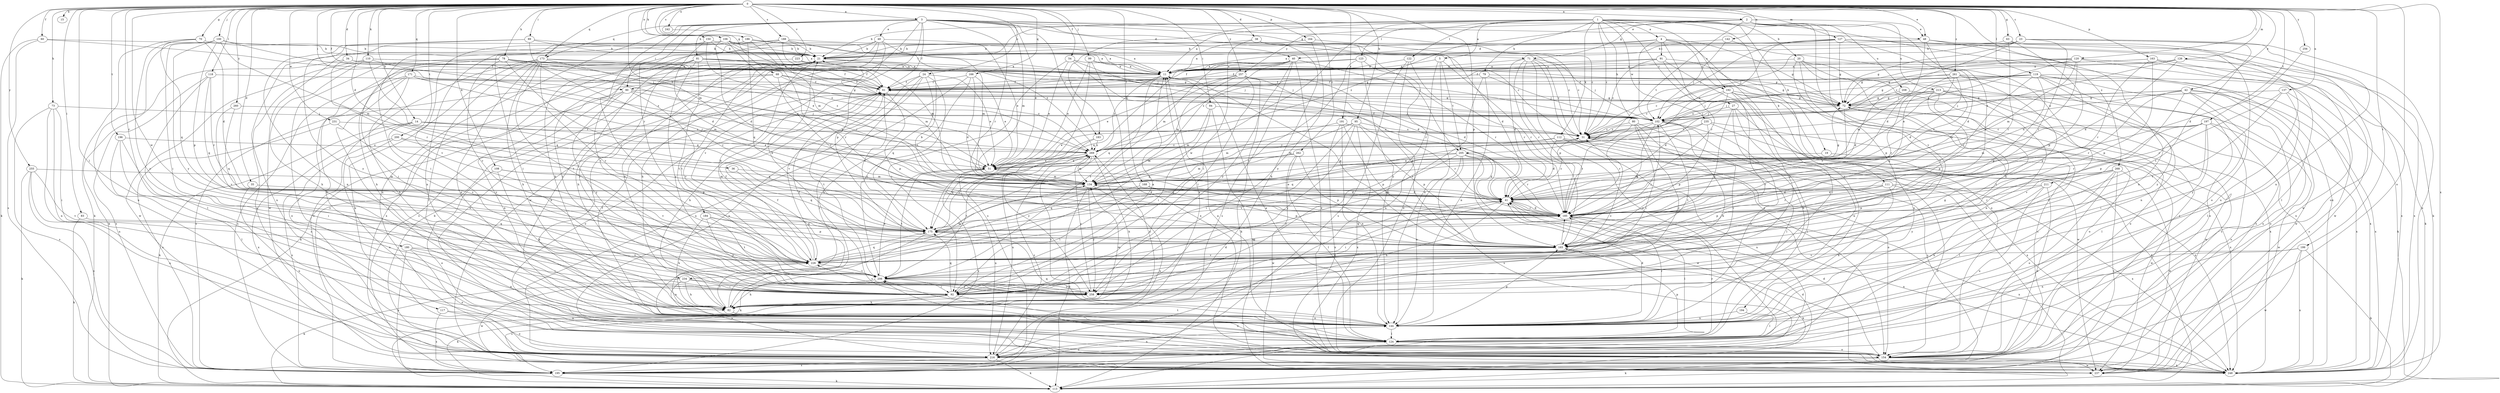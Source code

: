 strict digraph  {
0;
1;
2;
3;
4;
5;
11;
14;
15;
19;
20;
21;
23;
24;
27;
31;
34;
35;
36;
38;
40;
41;
42;
48;
49;
51;
54;
60;
61;
63;
68;
70;
71;
72;
73;
78;
79;
80;
81;
82;
83;
84;
89;
90;
91;
92;
95;
99;
100;
102;
106;
108;
110;
111;
112;
113;
117;
118;
119;
120;
122;
123;
124;
126;
127;
134;
137;
142;
144;
150;
154;
163;
164;
165;
166;
168;
171;
173;
175;
180;
183;
184;
185;
186;
188;
191;
192;
194;
195;
196;
197;
199;
200;
205;
206;
208;
211;
213;
216;
223;
226;
231;
234;
235;
237;
242;
248;
255;
256;
257;
258;
260;
261;
262;
268;
269;
0 -> 2  [label=a];
0 -> 3  [label=a];
0 -> 14  [label=b];
0 -> 15  [label=b];
0 -> 23  [label=c];
0 -> 24  [label=c];
0 -> 34  [label=d];
0 -> 35  [label=d];
0 -> 36  [label=d];
0 -> 38  [label=d];
0 -> 42  [label=e];
0 -> 48  [label=e];
0 -> 54  [label=f];
0 -> 60  [label=f];
0 -> 61  [label=f];
0 -> 63  [label=g];
0 -> 68  [label=g];
0 -> 70  [label=g];
0 -> 73  [label=h];
0 -> 78  [label=h];
0 -> 83  [label=i];
0 -> 84  [label=i];
0 -> 89  [label=i];
0 -> 90  [label=i];
0 -> 95  [label=j];
0 -> 99  [label=j];
0 -> 100  [label=j];
0 -> 106  [label=k];
0 -> 108  [label=k];
0 -> 110  [label=k];
0 -> 117  [label=l];
0 -> 118  [label=l];
0 -> 119  [label=l];
0 -> 120  [label=l];
0 -> 126  [label=m];
0 -> 127  [label=m];
0 -> 134  [label=m];
0 -> 137  [label=n];
0 -> 142  [label=n];
0 -> 150  [label=o];
0 -> 154  [label=o];
0 -> 163  [label=p];
0 -> 164  [label=p];
0 -> 165  [label=p];
0 -> 166  [label=q];
0 -> 168  [label=q];
0 -> 171  [label=q];
0 -> 173  [label=q];
0 -> 180  [label=r];
0 -> 186  [label=s];
0 -> 188  [label=s];
0 -> 191  [label=s];
0 -> 196  [label=t];
0 -> 197  [label=t];
0 -> 199  [label=t];
0 -> 200  [label=t];
0 -> 223  [label=v];
0 -> 231  [label=w];
0 -> 234  [label=w];
0 -> 242  [label=x];
0 -> 248  [label=x];
0 -> 255  [label=y];
0 -> 256  [label=y];
0 -> 257  [label=y];
0 -> 260  [label=z];
0 -> 261  [label=z];
0 -> 262  [label=z];
0 -> 268  [label=z];
1 -> 4  [label=a];
1 -> 5  [label=a];
1 -> 11  [label=a];
1 -> 19  [label=b];
1 -> 20  [label=b];
1 -> 21  [label=b];
1 -> 27  [label=c];
1 -> 31  [label=c];
1 -> 79  [label=h];
1 -> 80  [label=h];
1 -> 111  [label=k];
1 -> 112  [label=k];
1 -> 122  [label=l];
1 -> 123  [label=l];
1 -> 144  [label=n];
1 -> 183  [label=r];
1 -> 192  [label=s];
1 -> 234  [label=w];
1 -> 235  [label=w];
1 -> 248  [label=x];
2 -> 48  [label=e];
2 -> 71  [label=g];
2 -> 90  [label=i];
2 -> 205  [label=t];
2 -> 208  [label=u];
2 -> 211  [label=u];
2 -> 213  [label=u];
2 -> 226  [label=v];
2 -> 257  [label=y];
2 -> 269  [label=z];
3 -> 31  [label=c];
3 -> 40  [label=d];
3 -> 48  [label=e];
3 -> 49  [label=e];
3 -> 51  [label=e];
3 -> 61  [label=f];
3 -> 71  [label=g];
3 -> 81  [label=h];
3 -> 90  [label=i];
3 -> 134  [label=m];
3 -> 165  [label=p];
3 -> 173  [label=q];
3 -> 183  [label=r];
3 -> 184  [label=r];
3 -> 185  [label=r];
3 -> 205  [label=t];
3 -> 216  [label=u];
3 -> 226  [label=v];
3 -> 237  [label=w];
4 -> 11  [label=a];
4 -> 40  [label=d];
4 -> 72  [label=g];
4 -> 91  [label=i];
4 -> 102  [label=j];
4 -> 185  [label=r];
4 -> 192  [label=s];
4 -> 194  [label=s];
5 -> 11  [label=a];
5 -> 144  [label=n];
5 -> 185  [label=r];
5 -> 205  [label=t];
5 -> 258  [label=y];
11 -> 61  [label=f];
11 -> 165  [label=p];
11 -> 206  [label=t];
11 -> 269  [label=z];
14 -> 31  [label=c];
14 -> 51  [label=e];
14 -> 113  [label=k];
14 -> 175  [label=q];
14 -> 226  [label=v];
14 -> 248  [label=x];
19 -> 51  [label=e];
19 -> 237  [label=w];
20 -> 11  [label=a];
20 -> 124  [label=l];
20 -> 165  [label=p];
20 -> 195  [label=s];
20 -> 226  [label=v];
20 -> 248  [label=x];
21 -> 11  [label=a];
21 -> 72  [label=g];
21 -> 154  [label=o];
21 -> 195  [label=s];
21 -> 206  [label=t];
23 -> 21  [label=b];
23 -> 31  [label=c];
23 -> 72  [label=g];
23 -> 102  [label=j];
23 -> 144  [label=n];
23 -> 185  [label=r];
23 -> 206  [label=t];
23 -> 248  [label=x];
24 -> 51  [label=e];
24 -> 61  [label=f];
24 -> 124  [label=l];
24 -> 154  [label=o];
24 -> 175  [label=q];
24 -> 206  [label=t];
24 -> 226  [label=v];
27 -> 82  [label=h];
27 -> 102  [label=j];
27 -> 144  [label=n];
27 -> 165  [label=p];
27 -> 237  [label=w];
31 -> 61  [label=f];
31 -> 195  [label=s];
31 -> 248  [label=x];
31 -> 269  [label=z];
34 -> 11  [label=a];
34 -> 61  [label=f];
34 -> 113  [label=k];
34 -> 185  [label=r];
35 -> 41  [label=d];
35 -> 216  [label=u];
36 -> 134  [label=m];
36 -> 175  [label=q];
38 -> 21  [label=b];
38 -> 31  [label=c];
38 -> 41  [label=d];
38 -> 82  [label=h];
38 -> 92  [label=i];
40 -> 11  [label=a];
40 -> 134  [label=m];
40 -> 154  [label=o];
40 -> 175  [label=q];
40 -> 185  [label=r];
40 -> 195  [label=s];
40 -> 226  [label=v];
40 -> 258  [label=y];
41 -> 31  [label=c];
41 -> 51  [label=e];
41 -> 82  [label=h];
41 -> 92  [label=i];
41 -> 134  [label=m];
41 -> 185  [label=r];
41 -> 248  [label=x];
42 -> 72  [label=g];
42 -> 102  [label=j];
42 -> 134  [label=m];
42 -> 154  [label=o];
42 -> 165  [label=p];
42 -> 185  [label=r];
42 -> 216  [label=u];
42 -> 248  [label=x];
42 -> 258  [label=y];
48 -> 21  [label=b];
48 -> 41  [label=d];
48 -> 144  [label=n];
48 -> 154  [label=o];
48 -> 185  [label=r];
48 -> 237  [label=w];
49 -> 21  [label=b];
49 -> 51  [label=e];
49 -> 82  [label=h];
49 -> 124  [label=l];
49 -> 134  [label=m];
49 -> 195  [label=s];
49 -> 226  [label=v];
51 -> 134  [label=m];
51 -> 195  [label=s];
51 -> 206  [label=t];
51 -> 216  [label=u];
54 -> 11  [label=a];
54 -> 41  [label=d];
54 -> 51  [label=e];
54 -> 92  [label=i];
54 -> 185  [label=r];
60 -> 21  [label=b];
60 -> 102  [label=j];
60 -> 113  [label=k];
60 -> 195  [label=s];
61 -> 72  [label=g];
61 -> 82  [label=h];
61 -> 154  [label=o];
61 -> 165  [label=p];
61 -> 206  [label=t];
63 -> 21  [label=b];
63 -> 113  [label=k];
63 -> 165  [label=p];
63 -> 185  [label=r];
68 -> 61  [label=f];
68 -> 72  [label=g];
68 -> 185  [label=r];
68 -> 195  [label=s];
68 -> 206  [label=t];
68 -> 269  [label=z];
70 -> 21  [label=b];
70 -> 41  [label=d];
70 -> 113  [label=k];
70 -> 175  [label=q];
70 -> 258  [label=y];
71 -> 11  [label=a];
71 -> 31  [label=c];
71 -> 41  [label=d];
71 -> 102  [label=j];
71 -> 154  [label=o];
71 -> 165  [label=p];
71 -> 185  [label=r];
71 -> 216  [label=u];
72 -> 102  [label=j];
72 -> 154  [label=o];
72 -> 185  [label=r];
72 -> 237  [label=w];
73 -> 92  [label=i];
73 -> 102  [label=j];
73 -> 144  [label=n];
73 -> 195  [label=s];
73 -> 216  [label=u];
78 -> 11  [label=a];
78 -> 51  [label=e];
78 -> 82  [label=h];
78 -> 92  [label=i];
78 -> 102  [label=j];
78 -> 124  [label=l];
78 -> 175  [label=q];
78 -> 226  [label=v];
78 -> 269  [label=z];
79 -> 61  [label=f];
79 -> 72  [label=g];
79 -> 102  [label=j];
79 -> 144  [label=n];
79 -> 206  [label=t];
80 -> 31  [label=c];
80 -> 82  [label=h];
80 -> 92  [label=i];
80 -> 124  [label=l];
80 -> 185  [label=r];
80 -> 258  [label=y];
81 -> 11  [label=a];
81 -> 82  [label=h];
81 -> 92  [label=i];
81 -> 102  [label=j];
81 -> 134  [label=m];
81 -> 206  [label=t];
81 -> 248  [label=x];
81 -> 258  [label=y];
82 -> 11  [label=a];
82 -> 41  [label=d];
82 -> 61  [label=f];
82 -> 134  [label=m];
82 -> 144  [label=n];
82 -> 226  [label=v];
82 -> 269  [label=z];
83 -> 113  [label=k];
83 -> 175  [label=q];
84 -> 92  [label=i];
84 -> 102  [label=j];
84 -> 134  [label=m];
84 -> 237  [label=w];
89 -> 11  [label=a];
89 -> 21  [label=b];
89 -> 144  [label=n];
89 -> 185  [label=r];
89 -> 258  [label=y];
90 -> 51  [label=e];
90 -> 72  [label=g];
90 -> 113  [label=k];
90 -> 144  [label=n];
90 -> 226  [label=v];
90 -> 258  [label=y];
91 -> 11  [label=a];
91 -> 31  [label=c];
91 -> 154  [label=o];
91 -> 216  [label=u];
91 -> 258  [label=y];
91 -> 269  [label=z];
92 -> 11  [label=a];
92 -> 21  [label=b];
92 -> 31  [label=c];
92 -> 41  [label=d];
92 -> 61  [label=f];
92 -> 113  [label=k];
92 -> 154  [label=o];
92 -> 175  [label=q];
92 -> 195  [label=s];
95 -> 31  [label=c];
95 -> 51  [label=e];
95 -> 92  [label=i];
95 -> 165  [label=p];
95 -> 175  [label=q];
95 -> 185  [label=r];
95 -> 248  [label=x];
95 -> 258  [label=y];
99 -> 11  [label=a];
99 -> 51  [label=e];
99 -> 72  [label=g];
99 -> 195  [label=s];
99 -> 248  [label=x];
100 -> 21  [label=b];
100 -> 61  [label=f];
100 -> 92  [label=i];
100 -> 134  [label=m];
100 -> 165  [label=p];
100 -> 216  [label=u];
100 -> 258  [label=y];
102 -> 31  [label=c];
102 -> 92  [label=i];
102 -> 124  [label=l];
102 -> 144  [label=n];
102 -> 175  [label=q];
102 -> 185  [label=r];
102 -> 206  [label=t];
106 -> 11  [label=a];
106 -> 21  [label=b];
106 -> 41  [label=d];
106 -> 51  [label=e];
106 -> 61  [label=f];
106 -> 92  [label=i];
106 -> 102  [label=j];
106 -> 216  [label=u];
108 -> 82  [label=h];
108 -> 134  [label=m];
108 -> 154  [label=o];
108 -> 226  [label=v];
110 -> 11  [label=a];
110 -> 72  [label=g];
110 -> 82  [label=h];
110 -> 175  [label=q];
110 -> 216  [label=u];
110 -> 237  [label=w];
110 -> 269  [label=z];
111 -> 41  [label=d];
111 -> 144  [label=n];
111 -> 154  [label=o];
111 -> 165  [label=p];
111 -> 185  [label=r];
111 -> 248  [label=x];
112 -> 41  [label=d];
112 -> 154  [label=o];
112 -> 175  [label=q];
112 -> 216  [label=u];
112 -> 248  [label=x];
112 -> 269  [label=z];
113 -> 31  [label=c];
113 -> 41  [label=d];
117 -> 144  [label=n];
117 -> 154  [label=o];
117 -> 195  [label=s];
118 -> 61  [label=f];
118 -> 124  [label=l];
118 -> 175  [label=q];
118 -> 185  [label=r];
118 -> 195  [label=s];
119 -> 31  [label=c];
119 -> 61  [label=f];
119 -> 134  [label=m];
119 -> 144  [label=n];
119 -> 154  [label=o];
119 -> 165  [label=p];
119 -> 185  [label=r];
119 -> 195  [label=s];
119 -> 237  [label=w];
119 -> 248  [label=x];
119 -> 269  [label=z];
120 -> 11  [label=a];
120 -> 31  [label=c];
120 -> 41  [label=d];
120 -> 61  [label=f];
120 -> 72  [label=g];
120 -> 124  [label=l];
120 -> 134  [label=m];
120 -> 248  [label=x];
122 -> 11  [label=a];
122 -> 185  [label=r];
122 -> 195  [label=s];
122 -> 216  [label=u];
123 -> 11  [label=a];
123 -> 61  [label=f];
123 -> 144  [label=n];
123 -> 154  [label=o];
123 -> 226  [label=v];
124 -> 11  [label=a];
124 -> 21  [label=b];
124 -> 154  [label=o];
124 -> 165  [label=p];
124 -> 185  [label=r];
124 -> 206  [label=t];
124 -> 216  [label=u];
126 -> 11  [label=a];
126 -> 41  [label=d];
126 -> 72  [label=g];
126 -> 248  [label=x];
126 -> 269  [label=z];
127 -> 11  [label=a];
127 -> 21  [label=b];
127 -> 72  [label=g];
127 -> 102  [label=j];
127 -> 154  [label=o];
127 -> 185  [label=r];
127 -> 216  [label=u];
127 -> 269  [label=z];
134 -> 41  [label=d];
134 -> 72  [label=g];
134 -> 113  [label=k];
134 -> 216  [label=u];
134 -> 258  [label=y];
137 -> 72  [label=g];
137 -> 124  [label=l];
137 -> 185  [label=r];
137 -> 195  [label=s];
137 -> 226  [label=v];
142 -> 21  [label=b];
142 -> 41  [label=d];
142 -> 102  [label=j];
144 -> 41  [label=d];
144 -> 61  [label=f];
144 -> 124  [label=l];
144 -> 165  [label=p];
144 -> 175  [label=q];
144 -> 185  [label=r];
144 -> 269  [label=z];
150 -> 11  [label=a];
150 -> 21  [label=b];
150 -> 41  [label=d];
150 -> 226  [label=v];
150 -> 269  [label=z];
154 -> 11  [label=a];
154 -> 41  [label=d];
154 -> 113  [label=k];
154 -> 206  [label=t];
154 -> 237  [label=w];
154 -> 248  [label=x];
163 -> 11  [label=a];
163 -> 61  [label=f];
163 -> 113  [label=k];
163 -> 165  [label=p];
163 -> 185  [label=r];
163 -> 237  [label=w];
164 -> 21  [label=b];
164 -> 31  [label=c];
164 -> 258  [label=y];
165 -> 21  [label=b];
165 -> 102  [label=j];
165 -> 113  [label=k];
165 -> 185  [label=r];
165 -> 226  [label=v];
166 -> 41  [label=d];
166 -> 51  [label=e];
166 -> 61  [label=f];
166 -> 82  [label=h];
166 -> 216  [label=u];
168 -> 41  [label=d];
168 -> 92  [label=i];
168 -> 165  [label=p];
168 -> 175  [label=q];
171 -> 61  [label=f];
171 -> 82  [label=h];
171 -> 124  [label=l];
171 -> 134  [label=m];
171 -> 154  [label=o];
171 -> 185  [label=r];
171 -> 195  [label=s];
173 -> 11  [label=a];
173 -> 61  [label=f];
173 -> 82  [label=h];
173 -> 124  [label=l];
173 -> 144  [label=n];
173 -> 185  [label=r];
173 -> 206  [label=t];
173 -> 216  [label=u];
173 -> 226  [label=v];
173 -> 248  [label=x];
175 -> 61  [label=f];
175 -> 113  [label=k];
175 -> 165  [label=p];
175 -> 185  [label=r];
175 -> 269  [label=z];
180 -> 92  [label=i];
180 -> 144  [label=n];
180 -> 154  [label=o];
180 -> 195  [label=s];
180 -> 226  [label=v];
183 -> 216  [label=u];
183 -> 258  [label=y];
183 -> 269  [label=z];
184 -> 82  [label=h];
184 -> 165  [label=p];
184 -> 175  [label=q];
184 -> 206  [label=t];
184 -> 258  [label=y];
185 -> 21  [label=b];
185 -> 41  [label=d];
185 -> 124  [label=l];
185 -> 175  [label=q];
185 -> 248  [label=x];
186 -> 11  [label=a];
186 -> 21  [label=b];
186 -> 144  [label=n];
186 -> 175  [label=q];
186 -> 185  [label=r];
186 -> 237  [label=w];
188 -> 21  [label=b];
188 -> 31  [label=c];
188 -> 82  [label=h];
188 -> 92  [label=i];
188 -> 134  [label=m];
188 -> 206  [label=t];
188 -> 269  [label=z];
191 -> 31  [label=c];
191 -> 134  [label=m];
191 -> 144  [label=n];
191 -> 165  [label=p];
191 -> 248  [label=x];
192 -> 31  [label=c];
192 -> 41  [label=d];
192 -> 72  [label=g];
192 -> 92  [label=i];
192 -> 102  [label=j];
192 -> 195  [label=s];
192 -> 206  [label=t];
192 -> 248  [label=x];
194 -> 124  [label=l];
194 -> 144  [label=n];
195 -> 113  [label=k];
196 -> 92  [label=i];
196 -> 124  [label=l];
196 -> 144  [label=n];
196 -> 269  [label=z];
197 -> 31  [label=c];
197 -> 92  [label=i];
197 -> 124  [label=l];
197 -> 134  [label=m];
197 -> 154  [label=o];
197 -> 185  [label=r];
197 -> 226  [label=v];
197 -> 237  [label=w];
199 -> 113  [label=k];
199 -> 144  [label=n];
199 -> 226  [label=v];
199 -> 237  [label=w];
199 -> 248  [label=x];
200 -> 154  [label=o];
200 -> 165  [label=p];
200 -> 195  [label=s];
200 -> 269  [label=z];
205 -> 41  [label=d];
205 -> 51  [label=e];
205 -> 144  [label=n];
205 -> 175  [label=q];
205 -> 185  [label=r];
205 -> 195  [label=s];
205 -> 226  [label=v];
205 -> 237  [label=w];
206 -> 51  [label=e];
206 -> 82  [label=h];
206 -> 92  [label=i];
206 -> 113  [label=k];
206 -> 258  [label=y];
208 -> 41  [label=d];
208 -> 72  [label=g];
208 -> 195  [label=s];
211 -> 41  [label=d];
211 -> 144  [label=n];
211 -> 154  [label=o];
211 -> 185  [label=r];
211 -> 216  [label=u];
213 -> 72  [label=g];
213 -> 102  [label=j];
213 -> 144  [label=n];
213 -> 154  [label=o];
213 -> 165  [label=p];
213 -> 175  [label=q];
213 -> 185  [label=r];
213 -> 206  [label=t];
213 -> 248  [label=x];
216 -> 113  [label=k];
216 -> 144  [label=n];
216 -> 195  [label=s];
216 -> 269  [label=z];
223 -> 11  [label=a];
223 -> 102  [label=j];
223 -> 144  [label=n];
226 -> 21  [label=b];
226 -> 61  [label=f];
226 -> 134  [label=m];
226 -> 144  [label=n];
226 -> 175  [label=q];
226 -> 206  [label=t];
231 -> 31  [label=c];
231 -> 195  [label=s];
231 -> 226  [label=v];
234 -> 82  [label=h];
234 -> 92  [label=i];
234 -> 216  [label=u];
234 -> 237  [label=w];
234 -> 258  [label=y];
235 -> 31  [label=c];
235 -> 113  [label=k];
235 -> 134  [label=m];
235 -> 165  [label=p];
235 -> 248  [label=x];
242 -> 134  [label=m];
248 -> 21  [label=b];
255 -> 113  [label=k];
255 -> 134  [label=m];
255 -> 195  [label=s];
255 -> 216  [label=u];
255 -> 226  [label=v];
256 -> 41  [label=d];
257 -> 41  [label=d];
257 -> 51  [label=e];
257 -> 61  [label=f];
257 -> 92  [label=i];
257 -> 113  [label=k];
257 -> 134  [label=m];
257 -> 165  [label=p];
257 -> 175  [label=q];
258 -> 72  [label=g];
258 -> 82  [label=h];
258 -> 226  [label=v];
258 -> 269  [label=z];
260 -> 102  [label=j];
260 -> 175  [label=q];
260 -> 226  [label=v];
261 -> 41  [label=d];
261 -> 51  [label=e];
261 -> 61  [label=f];
261 -> 72  [label=g];
261 -> 102  [label=j];
261 -> 113  [label=k];
261 -> 165  [label=p];
261 -> 258  [label=y];
262 -> 51  [label=e];
262 -> 124  [label=l];
262 -> 134  [label=m];
262 -> 165  [label=p];
262 -> 237  [label=w];
268 -> 124  [label=l];
268 -> 134  [label=m];
268 -> 154  [label=o];
268 -> 165  [label=p];
268 -> 195  [label=s];
268 -> 237  [label=w];
268 -> 258  [label=y];
269 -> 51  [label=e];
269 -> 82  [label=h];
269 -> 134  [label=m];
269 -> 175  [label=q];
269 -> 206  [label=t];
}
